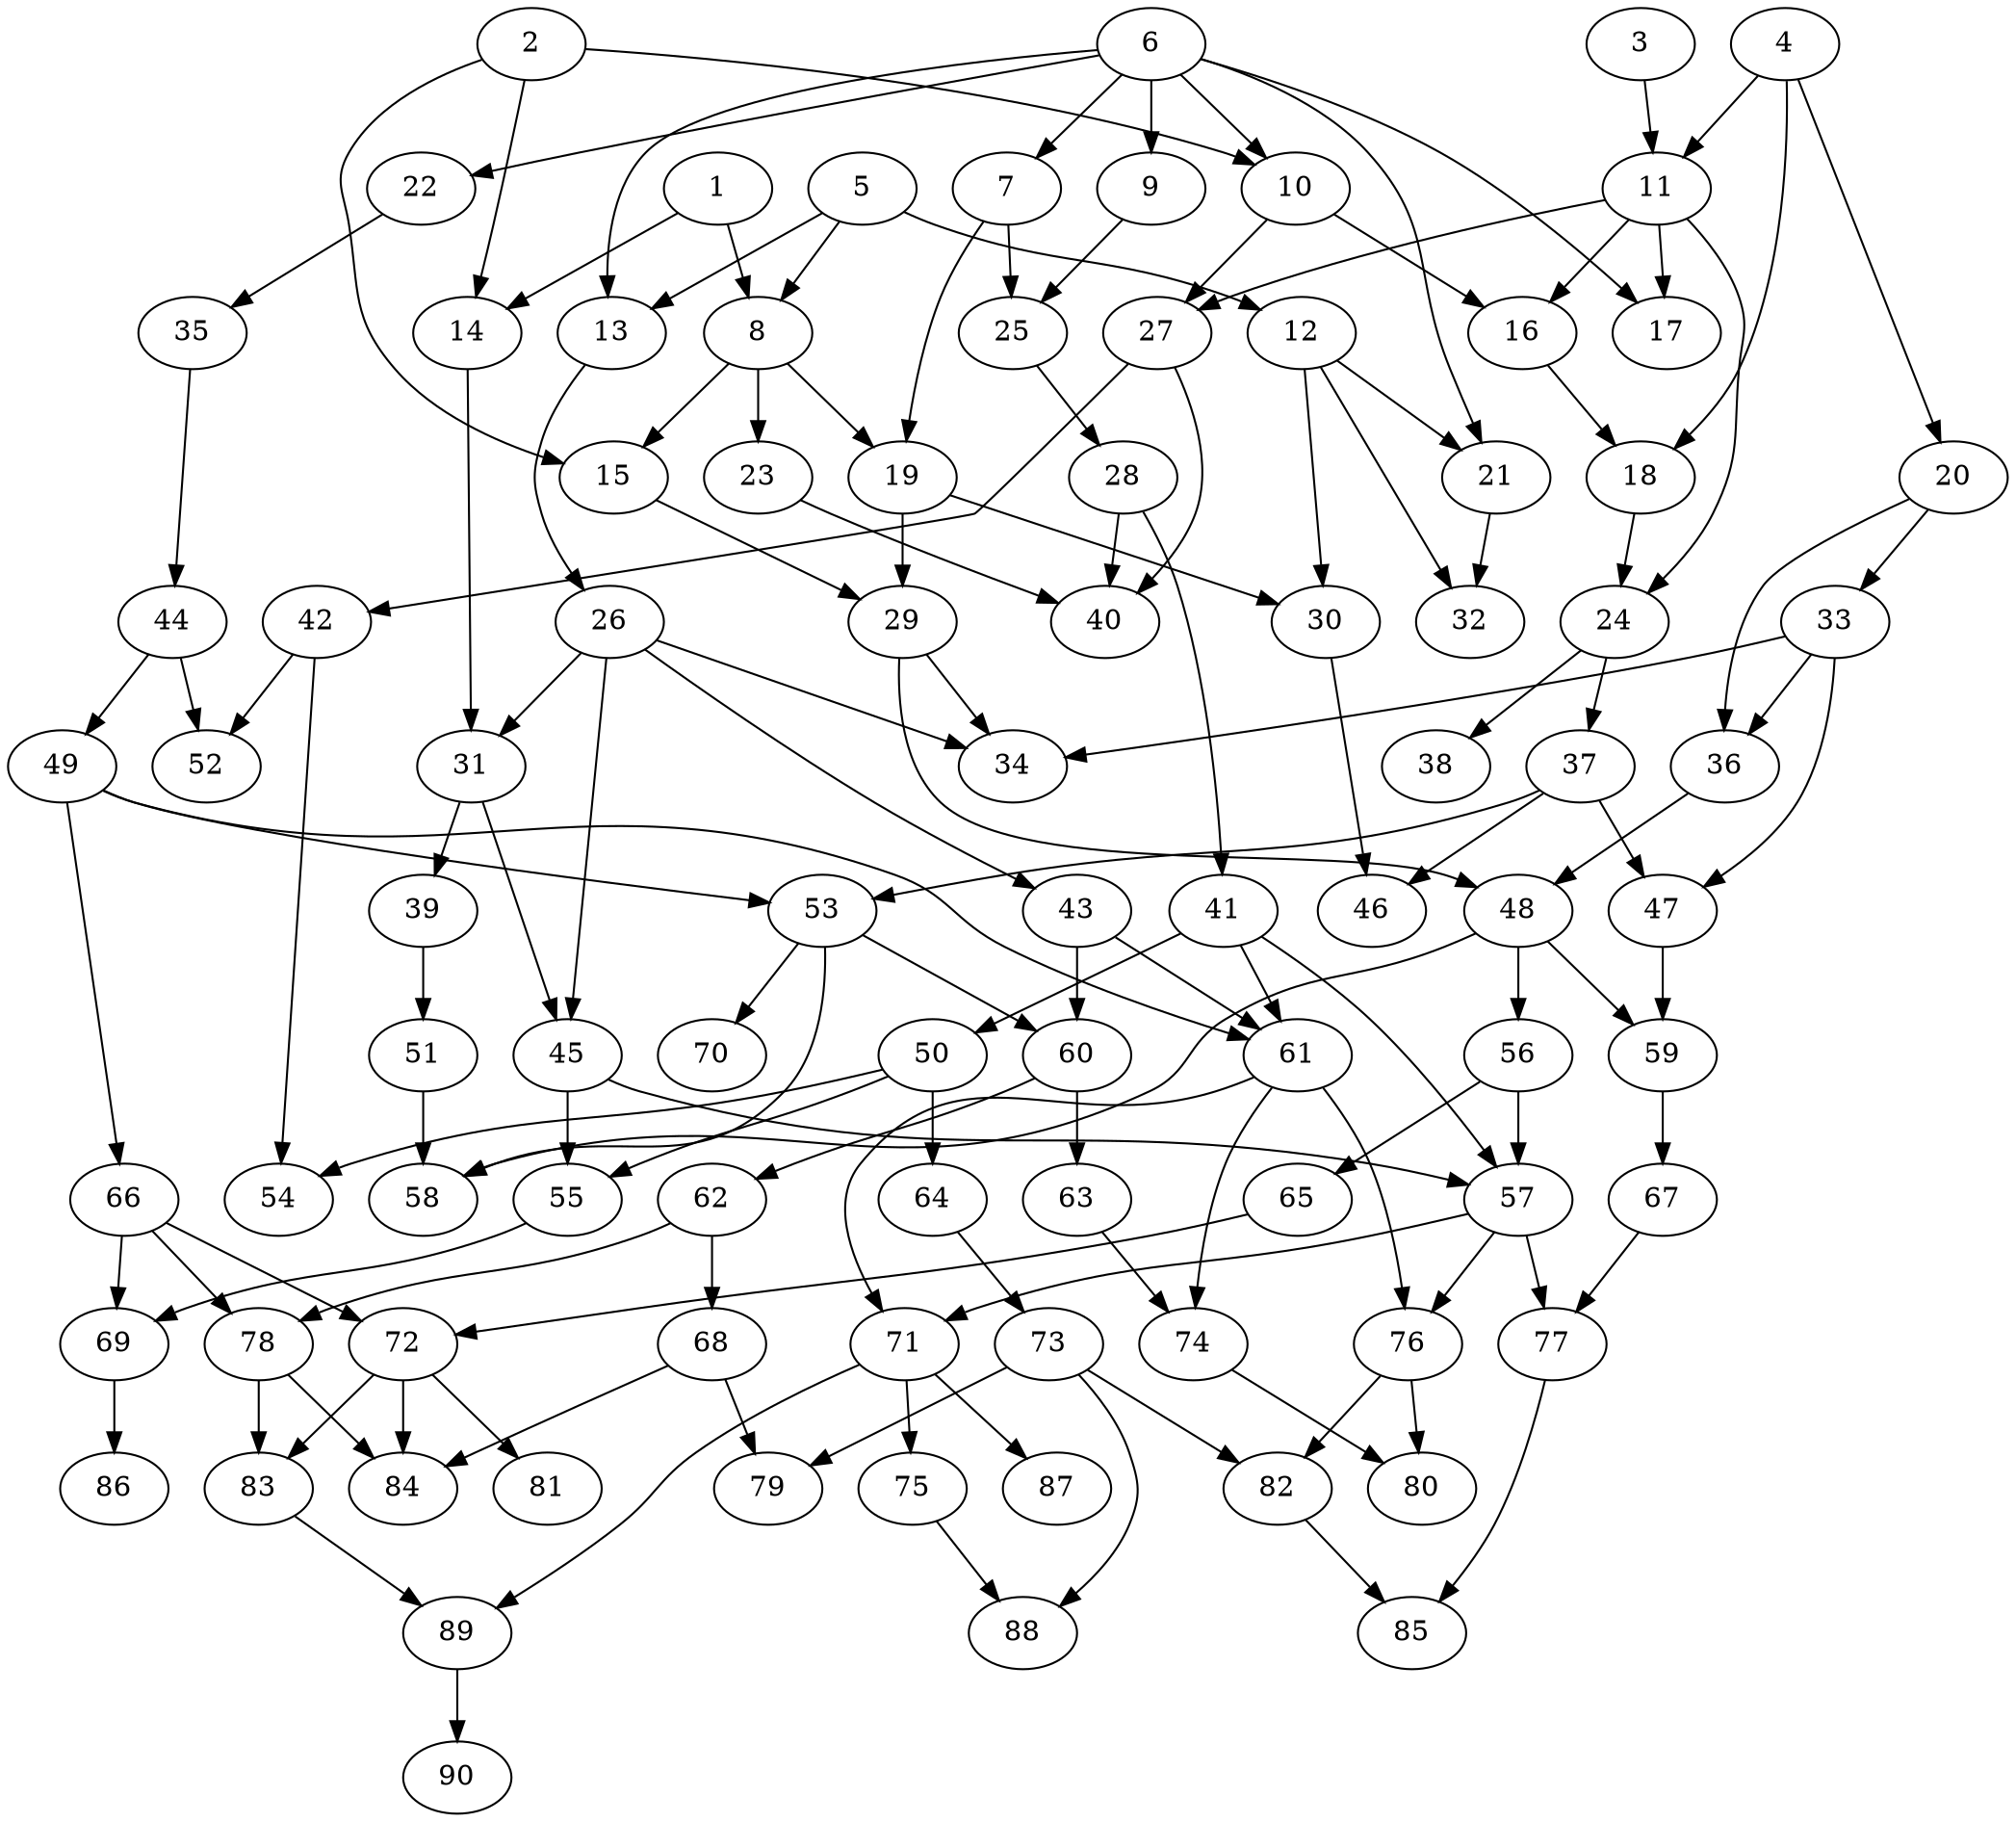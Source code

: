 // DAG automatically generated by daggen at Wed Apr 12 12:21:17 2017
// ./daggen --dot -n 90 --jump=3 --fat=0.4 --regularity=0.4 --density=0.4 
digraph G {
  1 [size="8589934592", alpha="0.05"]
  1 -> 8 [size ="33554432"]
  1 -> 14 [size ="33554432"]
  2 [size="1073741824000", alpha="0.15"]
  2 -> 10 [size ="838860800"]
  2 -> 14 [size ="838860800"]
  2 -> 15 [size ="838860800"]
  3 [size="10483495511", alpha="0.16"]
  3 -> 11 [size ="209715200"]
  4 [size="782757789696", alpha="0.18"]
  4 -> 11 [size ="679477248"]
  4 -> 18 [size ="679477248"]
  4 -> 20 [size ="679477248"]
  5 [size="608464773522", alpha="0.05"]
  5 -> 8 [size ="411041792"]
  5 -> 12 [size ="411041792"]
  5 -> 13 [size ="411041792"]
  6 [size="42623823640", alpha="0.11"]
  6 -> 7 [size ="679477248"]
  6 -> 9 [size ="679477248"]
  6 -> 10 [size ="679477248"]
  6 -> 13 [size ="679477248"]
  6 -> 17 [size ="679477248"]
  6 -> 21 [size ="679477248"]
  6 -> 22 [size ="679477248"]
  7 [size="42801648419", alpha="0.02"]
  7 -> 19 [size ="75497472"]
  7 -> 25 [size ="75497472"]
  8 [size="201294248687", alpha="0.09"]
  8 -> 15 [size ="209715200"]
  8 -> 19 [size ="209715200"]
  8 -> 23 [size ="209715200"]
  9 [size="368293445632", alpha="0.11"]
  9 -> 25 [size ="411041792"]
  10 [size="43859324278", alpha="0.08"]
  10 -> 16 [size ="838860800"]
  10 -> 27 [size ="838860800"]
  11 [size="231928233984", alpha="0.08"]
  11 -> 16 [size ="301989888"]
  11 -> 17 [size ="301989888"]
  11 -> 24 [size ="301989888"]
  11 -> 27 [size ="301989888"]
  12 [size="90513155557", alpha="0.14"]
  12 -> 21 [size ="75497472"]
  12 -> 30 [size ="75497472"]
  12 -> 32 [size ="75497472"]
  13 [size="370396731900", alpha="0.09"]
  13 -> 26 [size ="536870912"]
  14 [size="68719476736", alpha="0.09"]
  14 -> 31 [size ="134217728"]
  15 [size="1073741824000", alpha="0.06"]
  15 -> 29 [size ="838860800"]
  16 [size="31345188508", alpha="0.08"]
  16 -> 18 [size ="536870912"]
  17 [size="19824976658", alpha="0.15"]
  18 [size="68719476736", alpha="0.17"]
  18 -> 24 [size ="134217728"]
  19 [size="15652877342", alpha="0.17"]
  19 -> 29 [size ="536870912"]
  19 -> 30 [size ="536870912"]
  20 [size="2981223975", alpha="0.17"]
  20 -> 33 [size ="75497472"]
  20 -> 36 [size ="75497472"]
  21 [size="1073741824000", alpha="0.04"]
  21 -> 32 [size ="838860800"]
  22 [size="28991029248", alpha="0.03"]
  22 -> 35 [size ="75497472"]
  23 [size="147468814452", alpha="0.04"]
  23 -> 40 [size ="301989888"]
  24 [size="706653171", alpha="0.17"]
  24 -> 37 [size ="33554432"]
  24 -> 38 [size ="33554432"]
  25 [size="549755813888", alpha="0.01"]
  25 -> 28 [size ="536870912"]
  26 [size="782757789696", alpha="0.11"]
  26 -> 31 [size ="679477248"]
  26 -> 34 [size ="679477248"]
  26 -> 43 [size ="679477248"]
  26 -> 45 [size ="679477248"]
  27 [size="1278086041", alpha="0.07"]
  27 -> 40 [size ="75497472"]
  27 -> 42 [size ="75497472"]
  28 [size="4598840502", alpha="0.12"]
  28 -> 40 [size ="536870912"]
  28 -> 41 [size ="536870912"]
  29 [size="9801628210", alpha="0.15"]
  29 -> 34 [size ="301989888"]
  29 -> 48 [size ="301989888"]
  30 [size="485922966724", alpha="0.04"]
  30 -> 46 [size ="536870912"]
  31 [size="13951006514", alpha="0.16"]
  31 -> 39 [size ="536870912"]
  31 -> 45 [size ="536870912"]
  32 [size="231928233984", alpha="0.06"]
  33 [size="242248911942", alpha="0.07"]
  33 -> 34 [size ="411041792"]
  33 -> 36 [size ="411041792"]
  33 -> 47 [size ="411041792"]
  34 [size="8589934592", alpha="0.05"]
  35 [size="142320742853", alpha="0.03"]
  35 -> 44 [size ="209715200"]
  36 [size="134217728000", alpha="0.18"]
  36 -> 48 [size ="209715200"]
  37 [size="70717529469", alpha="0.17"]
  37 -> 46 [size ="75497472"]
  37 -> 47 [size ="75497472"]
  37 -> 53 [size ="75497472"]
  38 [size="27755552214", alpha="0.15"]
  39 [size="23845536439", alpha="0.08"]
  39 -> 51 [size ="679477248"]
  40 [size="135022940205", alpha="0.01"]
  41 [size="2494267586", alpha="0.10"]
  41 -> 50 [size ="209715200"]
  41 -> 57 [size ="209715200"]
  41 -> 61 [size ="209715200"]
  42 [size="5790079199", alpha="0.15"]
  42 -> 52 [size ="209715200"]
  42 -> 54 [size ="209715200"]
  43 [size="331894297748", alpha="0.01"]
  43 -> 60 [size ="536870912"]
  43 -> 61 [size ="536870912"]
  44 [size="38258016766", alpha="0.03"]
  44 -> 49 [size ="838860800"]
  44 -> 52 [size ="838860800"]
  45 [size="138119084904", alpha="0.06"]
  45 -> 55 [size ="134217728"]
  45 -> 57 [size ="134217728"]
  46 [size="978119685", alpha="0.00"]
  47 [size="422975838934", alpha="0.01"]
  47 -> 59 [size ="411041792"]
  48 [size="549755813888", alpha="0.04"]
  48 -> 56 [size ="536870912"]
  48 -> 58 [size ="536870912"]
  48 -> 59 [size ="536870912"]
  49 [size="28991029248", alpha="0.10"]
  49 -> 53 [size ="75497472"]
  49 -> 61 [size ="75497472"]
  49 -> 66 [size ="75497472"]
  50 [size="21410324808", alpha="0.12"]
  50 -> 54 [size ="679477248"]
  50 -> 55 [size ="679477248"]
  50 -> 64 [size ="679477248"]
  51 [size="549755813888", alpha="0.14"]
  51 -> 58 [size ="536870912"]
  52 [size="755747403012", alpha="0.02"]
  53 [size="7437206015", alpha="0.08"]
  53 -> 58 [size ="134217728"]
  53 -> 60 [size ="134217728"]
  53 -> 70 [size ="134217728"]
  54 [size="1073741824000", alpha="0.10"]
  55 [size="8589934592", alpha="0.16"]
  55 -> 69 [size ="33554432"]
  56 [size="1073741824000", alpha="0.02"]
  56 -> 57 [size ="838860800"]
  56 -> 65 [size ="838860800"]
  57 [size="80169165007", alpha="0.02"]
  57 -> 71 [size ="75497472"]
  57 -> 76 [size ="75497472"]
  57 -> 77 [size ="75497472"]
  58 [size="8589934592", alpha="0.16"]
  59 [size="8589934592", alpha="0.19"]
  59 -> 67 [size ="33554432"]
  60 [size="1073741824000", alpha="0.03"]
  60 -> 62 [size ="838860800"]
  60 -> 63 [size ="838860800"]
  61 [size="2591032926", alpha="0.02"]
  61 -> 71 [size ="75497472"]
  61 -> 74 [size ="75497472"]
  61 -> 76 [size ="75497472"]
  62 [size="50931546209", alpha="0.20"]
  62 -> 68 [size ="838860800"]
  62 -> 78 [size ="838860800"]
  63 [size="9742229284", alpha="0.13"]
  63 -> 74 [size ="536870912"]
  64 [size="902541889483", alpha="0.01"]
  64 -> 73 [size ="679477248"]
  65 [size="137873447875", alpha="0.11"]
  65 -> 72 [size ="209715200"]
  66 [size="97666617061", alpha="0.06"]
  66 -> 69 [size ="75497472"]
  66 -> 72 [size ="75497472"]
  66 -> 78 [size ="75497472"]
  67 [size="93935524803", alpha="0.02"]
  67 -> 77 [size ="75497472"]
  68 [size="1813661489", alpha="0.06"]
  68 -> 79 [size ="75497472"]
  68 -> 84 [size ="75497472"]
  69 [size="29495409402", alpha="0.14"]
  69 -> 86 [size ="536870912"]
  70 [size="6500238827", alpha="0.10"]
  71 [size="2511498030", alpha="0.01"]
  71 -> 75 [size ="75497472"]
  71 -> 87 [size ="75497472"]
  71 -> 89 [size ="75497472"]
  72 [size="28991029248", alpha="0.13"]
  72 -> 81 [size ="75497472"]
  72 -> 83 [size ="75497472"]
  72 -> 84 [size ="75497472"]
  73 [size="28991029248", alpha="0.09"]
  73 -> 79 [size ="75497472"]
  73 -> 82 [size ="75497472"]
  73 -> 88 [size ="75497472"]
  74 [size="2701199691", alpha="0.07"]
  74 -> 80 [size ="75497472"]
  75 [size="68719476736", alpha="0.09"]
  75 -> 88 [size ="134217728"]
  76 [size="160035297516", alpha="0.00"]
  76 -> 80 [size ="134217728"]
  76 -> 82 [size ="134217728"]
  77 [size="188477531158", alpha="0.07"]
  77 -> 85 [size ="411041792"]
  78 [size="51247023353", alpha="0.08"]
  78 -> 83 [size ="75497472"]
  78 -> 84 [size ="75497472"]
  79 [size="782757789696", alpha="0.01"]
  80 [size="1073741824000", alpha="0.02"]
  81 [size="1246341961647", alpha="0.02"]
  82 [size="121065702970", alpha="0.13"]
  82 -> 85 [size ="209715200"]
  83 [size="7965571587", alpha="0.10"]
  83 -> 89 [size ="134217728"]
  84 [size="599818445350", alpha="0.05"]
  85 [size="8589934592", alpha="0.05"]
  86 [size="368293445632", alpha="0.08"]
  87 [size="125967442982", alpha="0.08"]
  88 [size="283782333857", alpha="0.14"]
  89 [size="9898308291", alpha="0.07"]
  89 -> 90 [size ="838860800"]
  90 [size="134217728000", alpha="0.12"]
}
